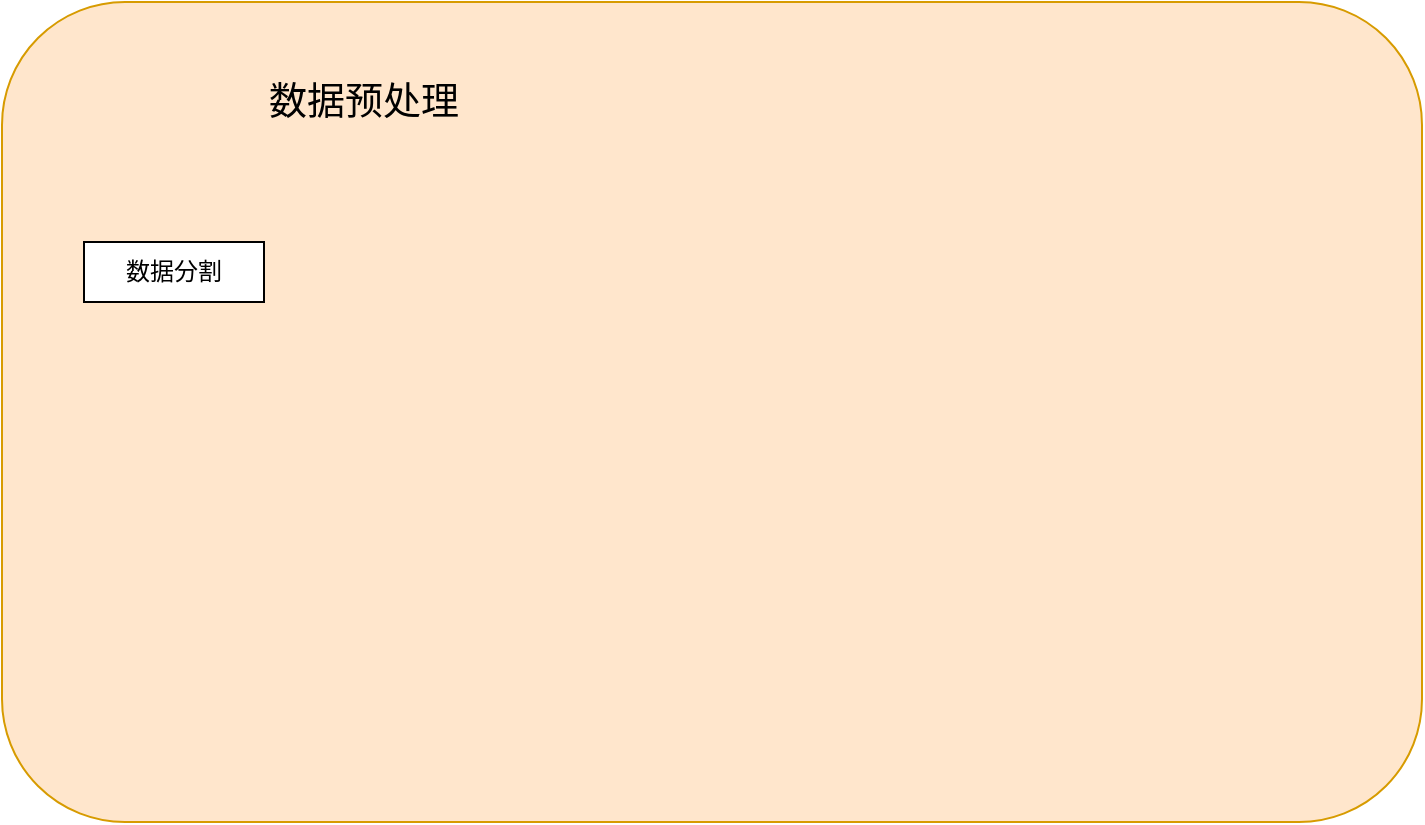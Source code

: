 <mxfile version="28.0.7">
  <diagram name="第 1 页" id="22BMKp5eYA45sCbfqpQU">
    <mxGraphModel dx="992" dy="571" grid="1" gridSize="10" guides="1" tooltips="1" connect="1" arrows="1" fold="1" page="1" pageScale="1" pageWidth="827" pageHeight="1169" math="0" shadow="0">
      <root>
        <mxCell id="0" />
        <mxCell id="1" parent="0" />
        <mxCell id="_uqVd6KnnkXhXrc5HQJr-1" value="" style="rounded=1;whiteSpace=wrap;html=1;fillColor=#ffe6cc;strokeColor=#d79b00;" parent="1" vertex="1">
          <mxGeometry x="59" y="60" width="710" height="410" as="geometry" />
        </mxCell>
        <mxCell id="_uqVd6KnnkXhXrc5HQJr-2" value="数据预处理" style="rounded=0;whiteSpace=wrap;html=1;strokeColor=none;fillColor=#ffe6cc;fontSize=19;" parent="1" vertex="1">
          <mxGeometry x="180" y="90" width="120" height="40" as="geometry" />
        </mxCell>
        <mxCell id="_uqVd6KnnkXhXrc5HQJr-3" value="数据分割" style="rounded=0;whiteSpace=wrap;html=1;" parent="1" vertex="1">
          <mxGeometry x="100" y="180" width="90" height="30" as="geometry" />
        </mxCell>
      </root>
    </mxGraphModel>
  </diagram>
</mxfile>

